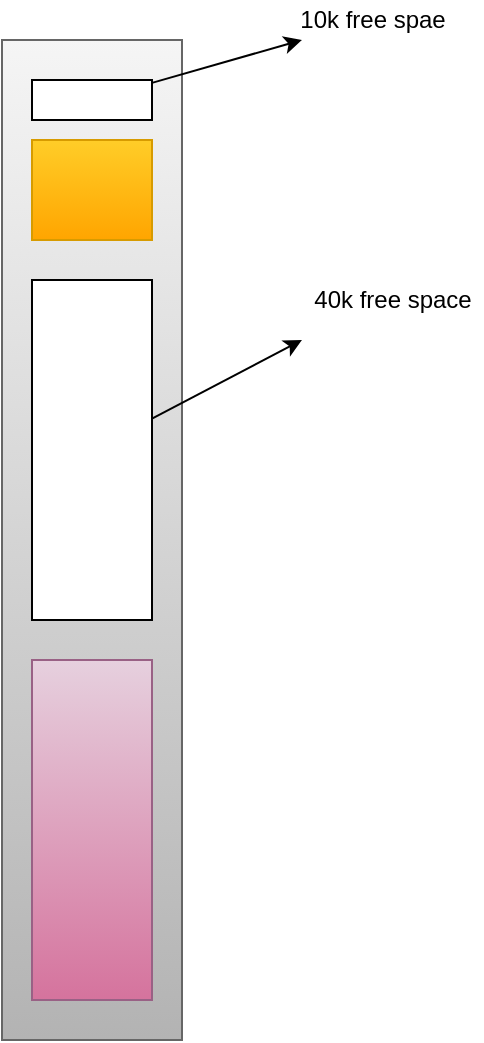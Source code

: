 <mxfile version="13.4.2" type="github">
  <diagram id="O9gGdLm4JIvQnU_qlHux" name="Page-1">
    <mxGraphModel dx="2066" dy="1105" grid="1" gridSize="10" guides="1" tooltips="1" connect="1" arrows="1" fold="1" page="1" pageScale="1" pageWidth="827" pageHeight="1169" math="0" shadow="0">
      <root>
        <mxCell id="0" />
        <mxCell id="1" parent="0" />
        <mxCell id="Quoz_5NAdyj4JF_DvY3c-1" value="" style="rounded=0;whiteSpace=wrap;html=1;gradientColor=#b3b3b3;fillColor=#f5f5f5;strokeColor=#666666;" vertex="1" parent="1">
          <mxGeometry x="600" y="200" width="90" height="500" as="geometry" />
        </mxCell>
        <mxCell id="Quoz_5NAdyj4JF_DvY3c-6" style="rounded=0;orthogonalLoop=1;jettySize=auto;html=1;" edge="1" parent="1" source="Quoz_5NAdyj4JF_DvY3c-2">
          <mxGeometry relative="1" as="geometry">
            <mxPoint x="750" y="200" as="targetPoint" />
          </mxGeometry>
        </mxCell>
        <mxCell id="Quoz_5NAdyj4JF_DvY3c-2" value="" style="rounded=0;whiteSpace=wrap;html=1;" vertex="1" parent="1">
          <mxGeometry x="615" y="220" width="60" height="20" as="geometry" />
        </mxCell>
        <mxCell id="Quoz_5NAdyj4JF_DvY3c-3" value="" style="rounded=0;whiteSpace=wrap;html=1;gradientColor=#ffa500;fillColor=#ffcd28;strokeColor=#d79b00;" vertex="1" parent="1">
          <mxGeometry x="615" y="250" width="60" height="50" as="geometry" />
        </mxCell>
        <mxCell id="Quoz_5NAdyj4JF_DvY3c-7" style="edgeStyle=none;rounded=0;orthogonalLoop=1;jettySize=auto;html=1;" edge="1" parent="1" source="Quoz_5NAdyj4JF_DvY3c-4">
          <mxGeometry relative="1" as="geometry">
            <mxPoint x="750" y="350" as="targetPoint" />
          </mxGeometry>
        </mxCell>
        <mxCell id="Quoz_5NAdyj4JF_DvY3c-4" value="" style="rounded=0;whiteSpace=wrap;html=1;" vertex="1" parent="1">
          <mxGeometry x="615" y="320" width="60" height="170" as="geometry" />
        </mxCell>
        <mxCell id="Quoz_5NAdyj4JF_DvY3c-5" value="" style="rounded=0;whiteSpace=wrap;html=1;gradientColor=#d5739d;fillColor=#e6d0de;strokeColor=#996185;" vertex="1" parent="1">
          <mxGeometry x="615" y="510" width="60" height="170" as="geometry" />
        </mxCell>
        <mxCell id="2" value="10k free spae" style="text;html=1;align=center;verticalAlign=middle;resizable=0;points=[];autosize=1;" vertex="1" parent="1">
          <mxGeometry x="740" y="180" width="90" height="20" as="geometry" />
        </mxCell>
        <mxCell id="Quoz_5NAdyj4JF_DvY3c-8" value="40k free space" style="text;html=1;align=center;verticalAlign=middle;resizable=0;points=[];autosize=1;" vertex="1" parent="1">
          <mxGeometry x="750" y="320" width="90" height="20" as="geometry" />
        </mxCell>
      </root>
    </mxGraphModel>
  </diagram>
</mxfile>
